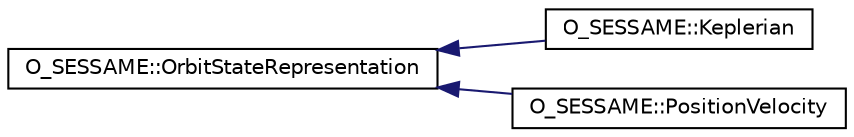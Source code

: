 digraph "Graphical Class Hierarchy"
{
 // LATEX_PDF_SIZE
  edge [fontname="Helvetica",fontsize="10",labelfontname="Helvetica",labelfontsize="10"];
  node [fontname="Helvetica",fontsize="10",shape=record];
  rankdir="LR";
  Node0 [label="O_SESSAME::OrbitStateRepresentation",height=0.2,width=0.4,color="black", fillcolor="white", style="filled",URL="$classO__SESSAME_1_1OrbitStateRepresentation.html",tooltip="Abstract base type of the orbit state representation."];
  Node0 -> Node1 [dir="back",color="midnightblue",fontsize="10",style="solid",fontname="Helvetica"];
  Node1 [label="O_SESSAME::Keplerian",height=0.2,width=0.4,color="black", fillcolor="white", style="filled",URL="$classO__SESSAME_1_1Keplerian.html",tooltip="Keplerian orbital element representation of the orbital position."];
  Node0 -> Node2 [dir="back",color="midnightblue",fontsize="10",style="solid",fontname="Helvetica"];
  Node2 [label="O_SESSAME::PositionVelocity",height=0.2,width=0.4,color="black", fillcolor="white", style="filled",URL="$classO__SESSAME_1_1PositionVelocity.html",tooltip="Position & Velocity representation of the orbital position."];
}
